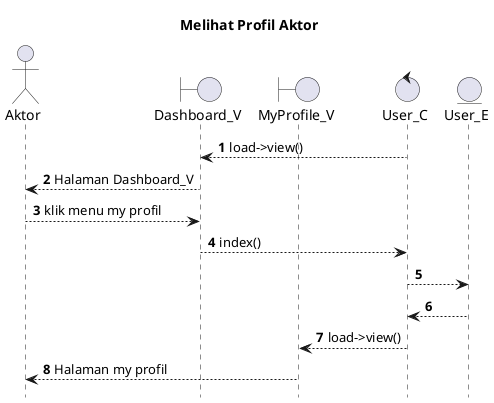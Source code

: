 @startuml

autonumber
hide footbox
title Melihat Profil Aktor

Actor Aktor
boundary Dashboard_V
boundary MyProfile_V
control User_C
Entity User_E

User_C --> Dashboard_V: load->view()
Dashboard_V --> Aktor: Halaman Dashboard_V
Aktor --> Dashboard_V: klik menu my profil
Dashboard_V --> User_C: index()
User_C --> User_E:
    
    User_E --> User_C:
    User_C --> MyProfile_V: load->view()
    MyProfile_V --> Aktor: Halaman my profil

@enduml